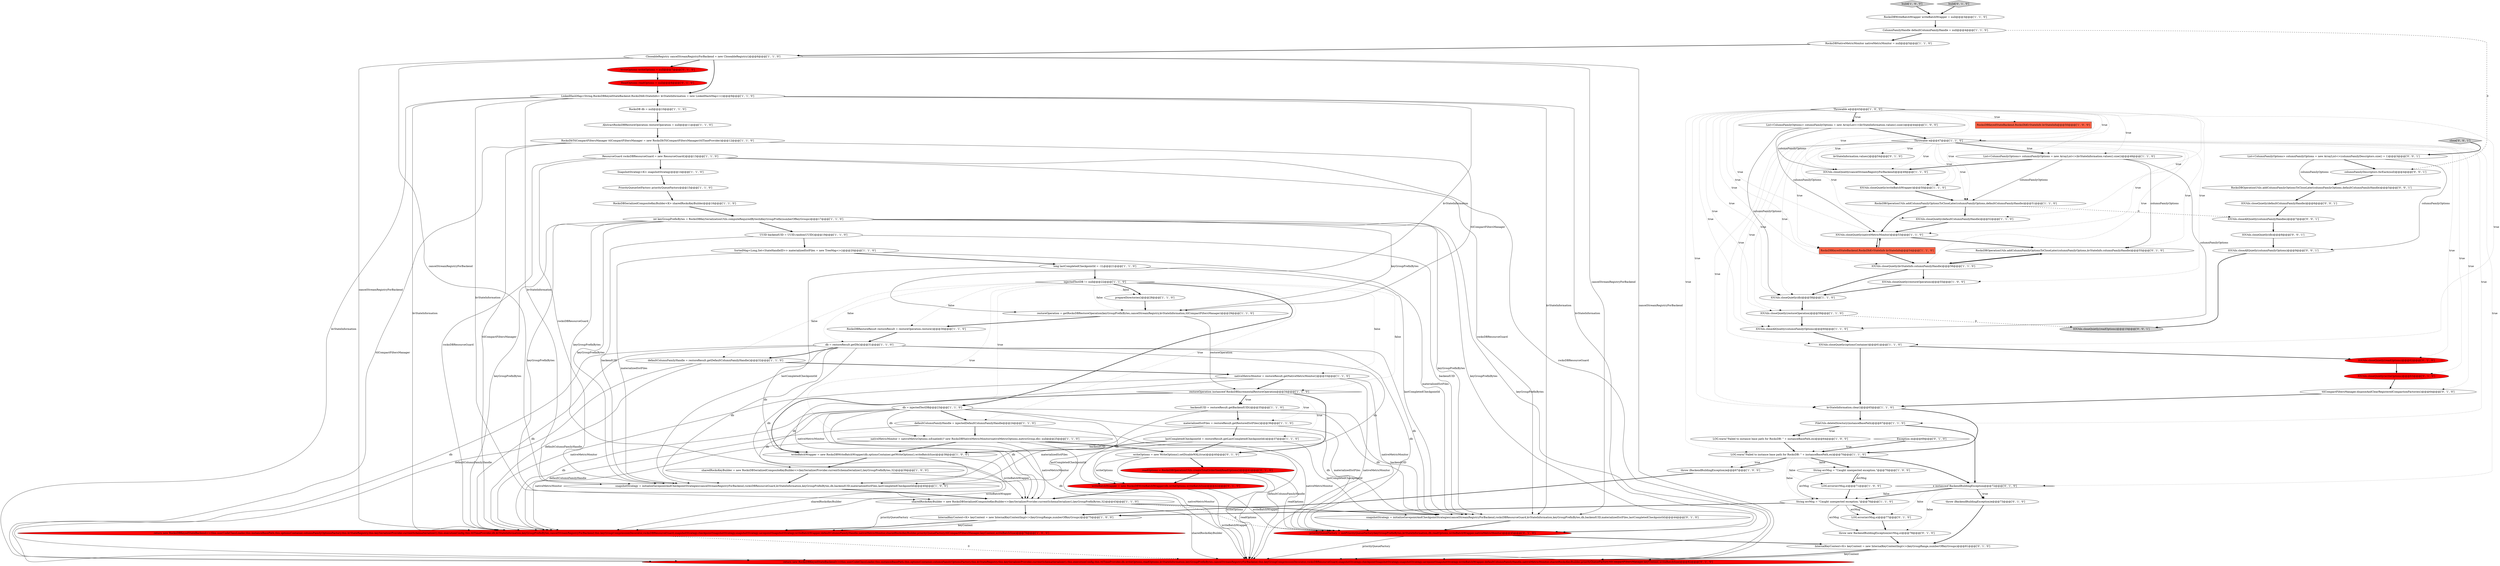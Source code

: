 digraph {
7 [style = filled, label = "db = restoreResult.getDb()@@@31@@@['1', '1', '0']", fillcolor = white, shape = ellipse image = "AAA0AAABBB1BBB"];
62 [style = filled, label = "return new RocksDBKeyedStateBackend<>(this.userCodeClassLoader,this.instanceBasePath,this.optionsContainer,columnFamilyOptionsFactory,this.kvStateRegistry,this.keySerializerProvider.currentSchemaSerializer(),this.executionConfig,this.ttlTimeProvider,db,writeOptions,readOptions,kvStateInformation,keyGroupPrefixBytes,cancelStreamRegistryForBackend,this.keyGroupCompressionDecorator,rocksDBResourceGuard,snapshotStrategy.checkpointSnapshotStrategy,snapshotStrategy.savepointSnapshotStrategy,writeBatchWrapper,defaultColumnFamilyHandle,nativeMetricMonitor,sharedRocksKeyBuilder,priorityQueueFactory,ttlCompactFiltersManager,keyContext,writeBatchSize)@@@82@@@['0', '1', '0']", fillcolor = red, shape = ellipse image = "AAA1AAABBB2BBB"];
74 [style = filled, label = "Exception ex@@@69@@@['0', '1', '0']", fillcolor = white, shape = diamond image = "AAA0AAABBB2BBB"];
1 [style = filled, label = "lastCompletedCheckpointId = restoreResult.getLastCompletedCheckpointId()@@@37@@@['1', '1', '0']", fillcolor = white, shape = ellipse image = "AAA0AAABBB1BBB"];
89 [style = filled, label = "IOUtils.closeQuietly(db)@@@8@@@['0', '0', '1']", fillcolor = white, shape = ellipse image = "AAA0AAABBB3BBB"];
22 [style = filled, label = "nativeMetricMonitor = nativeMetricOptions.isEnabled()? new RocksDBNativeMetricMonitor(nativeMetricOptions,metricGroup,db): null@@@25@@@['1', '1', '0']", fillcolor = white, shape = ellipse image = "AAA0AAABBB1BBB"];
59 [style = filled, label = "IOUtils.closeQuietly(cancelStreamRegistryForBackend)@@@49@@@['1', '1', '0']", fillcolor = white, shape = ellipse image = "AAA0AAABBB1BBB"];
85 [style = filled, label = "IOUtils.closeQuietly(readOptions)@@@10@@@['0', '0', '1']", fillcolor = lightgray, shape = ellipse image = "AAA0AAABBB3BBB"];
19 [style = filled, label = "IOUtils.closeQuietly(restoreOperation)@@@59@@@['1', '1', '0']", fillcolor = white, shape = ellipse image = "AAA0AAABBB1BBB"];
11 [style = filled, label = "LOG.warn(\"Failed to instance base path for RocksDB: \" + instanceBasePath,ex)@@@70@@@['1', '1', '0']", fillcolor = white, shape = ellipse image = "AAA0AAABBB1BBB"];
43 [style = filled, label = "Throwable e@@@47@@@['1', '1', '0']", fillcolor = white, shape = diamond image = "AAA0AAABBB1BBB"];
81 [style = filled, label = "priorityQueueFactory = initPriorityQueueFactory(keyGroupPrefixBytes,kvStateInformation,db,readOptions,writeBatchWrapper,nativeMetricMonitor)@@@45@@@['0', '1', '0']", fillcolor = red, shape = ellipse image = "AAA1AAABBB2BBB"];
50 [style = filled, label = "int keyGroupPrefixBytes = RocksDBKeySerializationUtils.computeRequiredBytesInKeyGroupPrefix(numberOfKeyGroups)@@@17@@@['1', '1', '0']", fillcolor = white, shape = ellipse image = "AAA0AAABBB1BBB"];
35 [style = filled, label = "ColumnFamilyHandle defaultColumnFamilyHandle = null@@@4@@@['1', '1', '0']", fillcolor = white, shape = ellipse image = "AAA0AAABBB1BBB"];
52 [style = filled, label = "IOUtils.closeQuietly(nativeMetricMonitor)@@@53@@@['1', '1', '0']", fillcolor = white, shape = ellipse image = "AAA0AAABBB1BBB"];
47 [style = filled, label = "long lastCompletedCheckpointId = -1L@@@21@@@['1', '1', '0']", fillcolor = white, shape = ellipse image = "AAA0AAABBB1BBB"];
29 [style = filled, label = "String errMsg = \"Caught unexpected exception.\"@@@70@@@['1', '0', '0']", fillcolor = white, shape = ellipse image = "AAA0AAABBB1BBB"];
17 [style = filled, label = "IOUtils.closeAllQuietly(columnFamilyOptions)@@@60@@@['1', '1', '0']", fillcolor = white, shape = ellipse image = "AAA0AAABBB1BBB"];
51 [style = filled, label = "RocksDBOperationUtils.addColumnFamilyOptionsToCloseLater(columnFamilyOptions,defaultColumnFamilyHandle)@@@51@@@['1', '1', '0']", fillcolor = white, shape = ellipse image = "AAA0AAABBB1BBB"];
68 [style = filled, label = "InternalKeyContext<K> keyContext = new InternalKeyContextImpl<>(keyGroupRange,numberOfKeyGroups)@@@81@@@['0', '1', '0']", fillcolor = white, shape = ellipse image = "AAA0AAABBB2BBB"];
45 [style = filled, label = "defaultColumnFamilyHandle = restoreResult.getDefaultColumnFamilyHandle()@@@32@@@['1', '1', '0']", fillcolor = white, shape = ellipse image = "AAA0AAABBB1BBB"];
21 [style = filled, label = "PriorityQueueSetFactory priorityQueueFactory@@@15@@@['1', '1', '0']", fillcolor = white, shape = ellipse image = "AAA0AAABBB1BBB"];
69 [style = filled, label = "kvStateInformation.values()@@@54@@@['0', '1', '0']", fillcolor = white, shape = ellipse image = "AAA0AAABBB2BBB"];
58 [style = filled, label = "RocksDBSerializedCompositeKeyBuilder<K> sharedRocksKeyBuilder@@@16@@@['1', '1', '0']", fillcolor = white, shape = ellipse image = "AAA0AAABBB1BBB"];
83 [style = filled, label = "List<ColumnFamilyOptions> columnFamilyOptions = new ArrayList<>(columnFamilyDescriptors.size() + 1)@@@3@@@['0', '0', '1']", fillcolor = white, shape = ellipse image = "AAA0AAABBB3BBB"];
36 [style = filled, label = "RocksDB db = null@@@10@@@['1', '1', '0']", fillcolor = white, shape = ellipse image = "AAA0AAABBB1BBB"];
70 [style = filled, label = "IOUtils.closeQuietly(writeOptions)@@@63@@@['0', '1', '0']", fillcolor = red, shape = ellipse image = "AAA1AAABBB2BBB"];
9 [style = filled, label = "UUID backendUID = UUID.randomUUID()@@@19@@@['1', '1', '0']", fillcolor = white, shape = ellipse image = "AAA0AAABBB1BBB"];
13 [style = filled, label = "InternalKeyContext<K> keyContext = new InternalKeyContextImpl<>(keyGroupRange,numberOfKeyGroups)@@@75@@@['1', '0', '0']", fillcolor = white, shape = ellipse image = "AAA0AAABBB1BBB"];
61 [style = filled, label = "CloseableRegistry cancelStreamRegistryForBackend = new CloseableRegistry()@@@6@@@['1', '1', '0']", fillcolor = white, shape = ellipse image = "AAA0AAABBB1BBB"];
84 [style = filled, label = "close['0', '0', '1']", fillcolor = lightgray, shape = diamond image = "AAA0AAABBB3BBB"];
57 [style = filled, label = "String errMsg = \"Caught unexpected exception.\"@@@76@@@['1', '1', '0']", fillcolor = white, shape = ellipse image = "AAA0AAABBB1BBB"];
24 [style = filled, label = "IOUtils.closeQuietly(restoreOperation)@@@55@@@['1', '0', '0']", fillcolor = white, shape = ellipse image = "AAA0AAABBB1BBB"];
86 [style = filled, label = "RocksDBOperationUtils.addColumnFamilyOptionsToCloseLater(columnFamilyOptions,defaultColumnFamilyHandle)@@@5@@@['0', '0', '1']", fillcolor = white, shape = ellipse image = "AAA0AAABBB3BBB"];
33 [style = filled, label = "List<ColumnFamilyOptions> columnFamilyOptions = new ArrayList<>(kvStateInformation.values().size())@@@48@@@['1', '1', '0']", fillcolor = white, shape = ellipse image = "AAA0AAABBB1BBB"];
87 [style = filled, label = "IOUtils.closeAllQuietly(columnFamilyOptions)@@@9@@@['0', '0', '1']", fillcolor = white, shape = ellipse image = "AAA0AAABBB3BBB"];
10 [style = filled, label = "snapshotStrategy = initializeSavepointAndCheckpointStrategies(cancelStreamRegistryForBackend,rocksDBResourceGuard,kvStateInformation,keyGroupPrefixBytes,db,backendUID,materializedSstFiles,lastCompletedCheckpointId)@@@40@@@['1', '0', '0']", fillcolor = white, shape = ellipse image = "AAA0AAABBB1BBB"];
72 [style = filled, label = "WriteOptions writeOptions = null@@@7@@@['0', '1', '0']", fillcolor = red, shape = ellipse image = "AAA1AAABBB2BBB"];
20 [style = filled, label = "RocksDBNativeMetricMonitor nativeMetricMonitor = null@@@5@@@['1', '1', '0']", fillcolor = white, shape = ellipse image = "AAA0AAABBB1BBB"];
4 [style = filled, label = "db = injectedTestDB@@@23@@@['1', '1', '0']", fillcolor = white, shape = ellipse image = "AAA0AAABBB1BBB"];
77 [style = filled, label = "throw new BackendBuildingException(errMsg,e)@@@78@@@['0', '1', '0']", fillcolor = white, shape = ellipse image = "AAA0AAABBB2BBB"];
71 [style = filled, label = "e instanceof BackendBuildingException@@@72@@@['0', '1', '0']", fillcolor = white, shape = diamond image = "AAA0AAABBB2BBB"];
23 [style = filled, label = "RocksDBKeyedStateBackend.RocksDbKvStateInfo kvStateInfo@@@50@@@['1', '0', '0']", fillcolor = tomato, shape = box image = "AAA0AAABBB1BBB"];
40 [style = filled, label = "RocksDbTtlCompactFiltersManager ttlCompactFiltersManager = new RocksDbTtlCompactFiltersManager(ttlTimeProvider)@@@12@@@['1', '1', '0']", fillcolor = white, shape = ellipse image = "AAA0AAABBB1BBB"];
79 [style = filled, label = "snapshotStrategy = initializeSavepointAndCheckpointStrategies(cancelStreamRegistryForBackend,rocksDBResourceGuard,kvStateInformation,keyGroupPrefixBytes,db,backendUID,materializedSstFiles,lastCompletedCheckpointId)@@@44@@@['0', '1', '0']", fillcolor = white, shape = ellipse image = "AAA0AAABBB2BBB"];
64 [style = filled, label = "writeBatchWrapper = new RocksDBWriteBatchWrapper(db,writeOptions,writeBatchSize)@@@42@@@['0', '1', '0']", fillcolor = red, shape = ellipse image = "AAA1AAABBB2BBB"];
73 [style = filled, label = "IOUtils.closeQuietly(readOptions)@@@62@@@['0', '1', '0']", fillcolor = red, shape = ellipse image = "AAA1AAABBB2BBB"];
34 [style = filled, label = "injectedTestDB != null@@@22@@@['1', '1', '0']", fillcolor = white, shape = diamond image = "AAA0AAABBB1BBB"];
25 [style = filled, label = "SnapshotStrategy<K> snapshotStrategy@@@14@@@['1', '1', '0']", fillcolor = white, shape = ellipse image = "AAA0AAABBB1BBB"];
32 [style = filled, label = "writeBatchWrapper = new RocksDBWriteBatchWrapper(db,optionsContainer.getWriteOptions(),writeBatchSize)@@@38@@@['1', '0', '0']", fillcolor = white, shape = ellipse image = "AAA0AAABBB1BBB"];
60 [style = filled, label = "build['1', '0', '0']", fillcolor = lightgray, shape = diamond image = "AAA0AAABBB1BBB"];
63 [style = filled, label = "writeOptions = new WriteOptions().setDisableWAL(true)@@@40@@@['0', '1', '0']", fillcolor = white, shape = ellipse image = "AAA0AAABBB2BBB"];
28 [style = filled, label = "throw (BackendBuildingException)e@@@67@@@['1', '0', '0']", fillcolor = white, shape = ellipse image = "AAA0AAABBB1BBB"];
56 [style = filled, label = "List<ColumnFamilyOptions> columnFamilyOptions = new ArrayList<>(kvStateInformation.values().size())@@@44@@@['1', '0', '0']", fillcolor = white, shape = ellipse image = "AAA0AAABBB1BBB"];
66 [style = filled, label = "ReadOptions readOptions = null@@@8@@@['0', '1', '0']", fillcolor = red, shape = ellipse image = "AAA1AAABBB2BBB"];
39 [style = filled, label = "restoreOperation = getRocksDBRestoreOperation(keyGroupPrefixBytes,cancelStreamRegistry,kvStateInformation,ttlCompactFiltersManager)@@@29@@@['1', '1', '0']", fillcolor = white, shape = ellipse image = "AAA0AAABBB1BBB"];
54 [style = filled, label = "backendUID = restoreResult.getBackendUID()@@@35@@@['1', '1', '0']", fillcolor = white, shape = ellipse image = "AAA0AAABBB1BBB"];
76 [style = filled, label = "RocksDBOperationUtils.addColumnFamilyOptionsToCloseLater(columnFamilyOptions,kvStateInfo.columnFamilyHandle)@@@55@@@['0', '1', '0']", fillcolor = white, shape = ellipse image = "AAA0AAABBB2BBB"];
30 [style = filled, label = "Throwable e@@@43@@@['1', '0', '0']", fillcolor = white, shape = diamond image = "AAA0AAABBB1BBB"];
2 [style = filled, label = "RocksDBRestoreResult restoreResult = restoreOperation.restore()@@@30@@@['1', '1', '0']", fillcolor = white, shape = ellipse image = "AAA0AAABBB1BBB"];
80 [style = filled, label = "build['0', '1', '0']", fillcolor = lightgray, shape = diamond image = "AAA0AAABBB2BBB"];
53 [style = filled, label = "RocksDBKeyedStateBackend.RocksDbKvStateInfo kvStateInfo@@@54@@@['1', '1', '0']", fillcolor = tomato, shape = box image = "AAA0AAABBB1BBB"];
37 [style = filled, label = "sharedRocksKeyBuilder = new RocksDBSerializedCompositeKeyBuilder<>(keySerializerProvider.currentSchemaSerializer(),keyGroupPrefixBytes,32)@@@43@@@['1', '1', '0']", fillcolor = white, shape = ellipse image = "AAA0AAABBB1BBB"];
15 [style = filled, label = "IOUtils.closeQuietly(optionsContainer)@@@61@@@['1', '1', '0']", fillcolor = white, shape = ellipse image = "AAA0AAABBB1BBB"];
8 [style = filled, label = "return new RocksDBKeyedStateBackend<>(this.userCodeClassLoader,this.instanceBasePath,this.optionsContainer,columnFamilyOptionsFactory,this.kvStateRegistry,this.keySerializerProvider.currentSchemaSerializer(),this.executionConfig,this.ttlTimeProvider,db,kvStateInformation,keyGroupPrefixBytes,cancelStreamRegistryForBackend,this.keyGroupCompressionDecorator,rocksDBResourceGuard,snapshotStrategy.checkpointSnapshotStrategy,snapshotStrategy.savepointSnapshotStrategy,writeBatchWrapper,defaultColumnFamilyHandle,nativeMetricMonitor,sharedRocksKeyBuilder,priorityQueueFactory,ttlCompactFiltersManager,keyContext,writeBatchSize)@@@76@@@['1', '0', '0']", fillcolor = red, shape = ellipse image = "AAA1AAABBB1BBB"];
67 [style = filled, label = "LOG.error(errMsg,e)@@@77@@@['0', '1', '0']", fillcolor = white, shape = ellipse image = "AAA0AAABBB2BBB"];
49 [style = filled, label = "LinkedHashMap<String,RocksDBKeyedStateBackend.RocksDbKvStateInfo> kvStateInformation = new LinkedHashMap<>()@@@9@@@['1', '1', '0']", fillcolor = white, shape = ellipse image = "AAA0AAABBB1BBB"];
78 [style = filled, label = "readOptions = RocksDBOperationUtils.createTotalOrderSeekReadOptions()@@@41@@@['0', '1', '0']", fillcolor = red, shape = ellipse image = "AAA1AAABBB2BBB"];
6 [style = filled, label = "prepareDirectories()@@@28@@@['1', '1', '0']", fillcolor = white, shape = ellipse image = "AAA0AAABBB1BBB"];
44 [style = filled, label = "IOUtils.closeQuietly(writeBatchWrapper)@@@50@@@['1', '1', '0']", fillcolor = white, shape = ellipse image = "AAA0AAABBB1BBB"];
0 [style = filled, label = "ResourceGuard rocksDBResourceGuard = new ResourceGuard()@@@13@@@['1', '1', '0']", fillcolor = white, shape = ellipse image = "AAA0AAABBB1BBB"];
41 [style = filled, label = "FileUtils.deleteDirectory(instanceBasePath)@@@67@@@['1', '1', '0']", fillcolor = white, shape = ellipse image = "AAA0AAABBB1BBB"];
82 [style = filled, label = "IOUtils.closeAllQuietly(columnFamilyHandles)@@@7@@@['0', '0', '1']", fillcolor = white, shape = ellipse image = "AAA0AAABBB3BBB"];
14 [style = filled, label = "AbstractRocksDBRestoreOperation restoreOperation = null@@@11@@@['1', '1', '0']", fillcolor = white, shape = ellipse image = "AAA0AAABBB1BBB"];
48 [style = filled, label = "defaultColumnFamilyHandle = injectedDefaultColumnFamilyHandle@@@24@@@['1', '1', '0']", fillcolor = white, shape = ellipse image = "AAA0AAABBB1BBB"];
18 [style = filled, label = "RocksDBWriteBatchWrapper writeBatchWrapper = null@@@3@@@['1', '1', '0']", fillcolor = white, shape = ellipse image = "AAA0AAABBB1BBB"];
27 [style = filled, label = "LOG.warn(\"Failed to instance base path for RocksDB: \" + instanceBasePath,ex)@@@64@@@['1', '0', '0']", fillcolor = white, shape = ellipse image = "AAA0AAABBB1BBB"];
38 [style = filled, label = "IOUtils.closeQuietly(db)@@@58@@@['1', '1', '0']", fillcolor = white, shape = ellipse image = "AAA0AAABBB1BBB"];
55 [style = filled, label = "IOUtils.closeQuietly(kvStateInfo.columnFamilyHandle)@@@56@@@['1', '1', '0']", fillcolor = white, shape = ellipse image = "AAA0AAABBB1BBB"];
65 [style = filled, label = "ttlCompactFiltersManager.disposeAndClearRegisteredCompactionFactories()@@@64@@@['0', '1', '0']", fillcolor = white, shape = ellipse image = "AAA0AAABBB2BBB"];
26 [style = filled, label = "SortedMap<Long,Set<StateHandleID>> materializedSstFiles = new TreeMap<>()@@@20@@@['1', '1', '0']", fillcolor = white, shape = ellipse image = "AAA0AAABBB1BBB"];
46 [style = filled, label = "materializedSstFiles = restoreResult.getRestoredSstFiles()@@@36@@@['1', '1', '0']", fillcolor = white, shape = ellipse image = "AAA0AAABBB1BBB"];
75 [style = filled, label = "throw (BackendBuildingException)e@@@73@@@['0', '1', '0']", fillcolor = white, shape = ellipse image = "AAA0AAABBB2BBB"];
3 [style = filled, label = "restoreOperation instanceof RocksDBIncrementalRestoreOperation@@@34@@@['1', '1', '0']", fillcolor = white, shape = diamond image = "AAA0AAABBB1BBB"];
42 [style = filled, label = "kvStateInformation.clear()@@@65@@@['1', '1', '0']", fillcolor = white, shape = ellipse image = "AAA0AAABBB1BBB"];
12 [style = filled, label = "nativeMetricMonitor = restoreResult.getNativeMetricMonitor()@@@33@@@['1', '1', '0']", fillcolor = white, shape = ellipse image = "AAA0AAABBB1BBB"];
31 [style = filled, label = "IOUtils.closeQuietly(defaultColumnFamilyHandle)@@@52@@@['1', '1', '0']", fillcolor = white, shape = ellipse image = "AAA0AAABBB1BBB"];
90 [style = filled, label = "IOUtils.closeQuietly(defaultColumnFamilyHandle)@@@6@@@['0', '0', '1']", fillcolor = white, shape = ellipse image = "AAA0AAABBB3BBB"];
5 [style = filled, label = "sharedRocksKeyBuilder = new RocksDBSerializedCompositeKeyBuilder<>(keySerializerProvider.currentSchemaSerializer(),keyGroupPrefixBytes,32)@@@39@@@['1', '0', '0']", fillcolor = white, shape = ellipse image = "AAA0AAABBB1BBB"];
88 [style = filled, label = "columnFamilyDescriptors.forEach(null)@@@4@@@['0', '0', '1']", fillcolor = white, shape = ellipse image = "AAA0AAABBB3BBB"];
16 [style = filled, label = "LOG.error(errMsg,e)@@@71@@@['1', '0', '0']", fillcolor = white, shape = ellipse image = "AAA0AAABBB1BBB"];
81->62 [style = solid, label="priorityQueueFactory"];
88->86 [style = bold, label=""];
30->44 [style = dotted, label="true"];
58->50 [style = bold, label=""];
42->41 [style = bold, label=""];
12->8 [style = solid, label="nativeMetricMonitor"];
11->57 [style = dotted, label="false"];
65->42 [style = bold, label=""];
83->88 [style = bold, label=""];
56->38 [style = solid, label="columnFamilyOptions"];
43->17 [style = dotted, label="true"];
1->10 [style = solid, label="lastCompletedCheckpointId"];
7->64 [style = solid, label="db"];
70->65 [style = bold, label=""];
37->81 [style = dashed, label="0"];
64->81 [style = solid, label="writeBatchWrapper"];
63->64 [style = solid, label="writeOptions"];
21->58 [style = bold, label=""];
11->29 [style = bold, label=""];
89->87 [style = bold, label=""];
43->51 [style = dotted, label="true"];
37->79 [style = bold, label=""];
32->37 [style = solid, label="writeBatchWrapper"];
50->5 [style = solid, label="keyGroupPrefixBytes"];
30->55 [style = dotted, label="true"];
9->10 [style = solid, label="backendUID"];
54->79 [style = solid, label="backendUID"];
33->17 [style = solid, label="columnFamilyOptions"];
46->79 [style = solid, label="materializedSstFiles"];
49->10 [style = solid, label="kvStateInformation"];
9->26 [style = bold, label=""];
34->12 [style = dotted, label="false"];
44->51 [style = bold, label=""];
34->2 [style = dotted, label="false"];
51->82 [style = dashed, label="0"];
11->16 [style = dotted, label="false"];
12->81 [style = solid, label="nativeMetricMonitor"];
0->10 [style = solid, label="rocksDBResourceGuard"];
57->67 [style = bold, label=""];
56->52 [style = solid, label="columnFamilyOptions"];
76->55 [style = bold, label=""];
33->76 [style = solid, label="columnFamilyOptions"];
0->25 [style = bold, label=""];
43->55 [style = dotted, label="true"];
33->51 [style = solid, label="columnFamilyOptions"];
57->67 [style = solid, label="errMsg"];
83->86 [style = solid, label="columnFamilyOptions"];
22->63 [style = bold, label=""];
75->68 [style = bold, label=""];
18->35 [style = bold, label=""];
11->71 [style = bold, label=""];
4->22 [style = solid, label="db"];
48->62 [style = solid, label="defaultColumnFamilyHandle"];
11->28 [style = dotted, label="true"];
71->67 [style = dotted, label="false"];
37->8 [style = solid, label="priorityQueueFactory"];
64->62 [style = solid, label="writeBatchWrapper"];
30->43 [style = dotted, label="true"];
47->34 [style = bold, label=""];
22->37 [style = solid, label="nativeMetricMonitor"];
83->87 [style = solid, label="columnFamilyOptions"];
50->37 [style = solid, label="keyGroupPrefixBytes"];
4->62 [style = solid, label="db"];
49->36 [style = bold, label=""];
25->21 [style = bold, label=""];
20->61 [style = bold, label=""];
30->33 [style = dotted, label="true"];
56->43 [style = bold, label=""];
57->13 [style = bold, label=""];
61->49 [style = bold, label=""];
7->10 [style = solid, label="db"];
5->10 [style = bold, label=""];
11->28 [style = bold, label=""];
50->79 [style = solid, label="keyGroupPrefixBytes"];
71->77 [style = dotted, label="false"];
35->20 [style = bold, label=""];
63->78 [style = bold, label=""];
48->8 [style = solid, label="defaultColumnFamilyHandle"];
54->46 [style = bold, label=""];
34->6 [style = dotted, label="false"];
53->52 [style = bold, label=""];
46->10 [style = solid, label="materializedSstFiles"];
40->0 [style = bold, label=""];
26->47 [style = bold, label=""];
30->19 [style = dotted, label="true"];
50->8 [style = solid, label="keyGroupPrefixBytes"];
22->32 [style = bold, label=""];
24->38 [style = bold, label=""];
55->38 [style = bold, label=""];
61->62 [style = solid, label="cancelStreamRegistryForBackend"];
3->63 [style = bold, label=""];
79->81 [style = bold, label=""];
36->14 [style = bold, label=""];
71->75 [style = bold, label=""];
5->8 [style = solid, label="sharedRocksKeyBuilder"];
45->62 [style = solid, label="defaultColumnFamilyHandle"];
7->32 [style = solid, label="db"];
55->76 [style = bold, label=""];
61->79 [style = solid, label="cancelStreamRegistryForBackend"];
30->53 [style = dotted, label="true"];
43->59 [style = dotted, label="true"];
3->54 [style = bold, label=""];
26->79 [style = solid, label="materializedSstFiles"];
49->62 [style = solid, label="kvStateInformation"];
34->22 [style = dotted, label="true"];
0->8 [style = solid, label="rocksDBResourceGuard"];
63->62 [style = solid, label="writeOptions"];
27->11 [style = bold, label=""];
81->68 [style = bold, label=""];
61->8 [style = solid, label="cancelStreamRegistryForBackend"];
30->51 [style = dotted, label="true"];
7->81 [style = solid, label="db"];
61->10 [style = solid, label="cancelStreamRegistryForBackend"];
34->7 [style = dotted, label="false"];
17->15 [style = bold, label=""];
7->62 [style = solid, label="db"];
30->23 [style = dotted, label="true"];
1->32 [style = bold, label=""];
43->33 [style = bold, label=""];
90->82 [style = bold, label=""];
74->11 [style = bold, label=""];
30->56 [style = dotted, label="true"];
41->71 [style = bold, label=""];
34->45 [style = dotted, label="false"];
59->44 [style = bold, label=""];
12->62 [style = solid, label="nativeMetricMonitor"];
43->52 [style = dotted, label="true"];
37->13 [style = bold, label=""];
43->69 [style = dotted, label="true"];
1->63 [style = bold, label=""];
66->49 [style = bold, label=""];
6->39 [style = bold, label=""];
29->16 [style = bold, label=""];
3->1 [style = dotted, label="true"];
61->72 [style = bold, label=""];
82->89 [style = bold, label=""];
49->8 [style = solid, label="kvStateInformation"];
4->64 [style = solid, label="db"];
4->32 [style = solid, label="db"];
4->8 [style = solid, label="db"];
43->38 [style = dotted, label="true"];
34->39 [style = dotted, label="false"];
67->77 [style = bold, label=""];
7->8 [style = solid, label="db"];
30->42 [style = dotted, label="true"];
87->85 [style = bold, label=""];
41->27 [style = bold, label=""];
31->52 [style = bold, label=""];
86->90 [style = bold, label=""];
0->62 [style = solid, label="rocksDBResourceGuard"];
7->79 [style = solid, label="db"];
43->70 [style = dotted, label="true"];
0->79 [style = solid, label="rocksDBResourceGuard"];
78->62 [style = solid, label="readOptions"];
78->64 [style = bold, label=""];
8->62 [style = dashed, label="0"];
50->81 [style = solid, label="keyGroupPrefixBytes"];
39->3 [style = solid, label="restoreOperation"];
71->75 [style = dotted, label="true"];
78->81 [style = solid, label="readOptions"];
19->17 [style = bold, label=""];
13->8 [style = solid, label="keyContext"];
51->52 [style = bold, label=""];
73->70 [style = bold, label=""];
77->68 [style = bold, label=""];
34->48 [style = dotted, label="true"];
35->88 [style = dashed, label="0"];
32->8 [style = solid, label="writeBatchWrapper"];
38->19 [style = bold, label=""];
80->18 [style = bold, label=""];
64->37 [style = bold, label=""];
11->29 [style = dotted, label="false"];
43->44 [style = dotted, label="true"];
19->85 [style = dashed, label="0"];
60->18 [style = bold, label=""];
71->57 [style = dotted, label="false"];
22->8 [style = solid, label="nativeMetricMonitor"];
43->53 [style = dotted, label="true"];
4->10 [style = solid, label="db"];
29->57 [style = solid, label="errMsg"];
42->11 [style = bold, label=""];
3->46 [style = dotted, label="true"];
7->37 [style = solid, label="db"];
39->2 [style = bold, label=""];
33->59 [style = bold, label=""];
3->54 [style = dotted, label="true"];
34->4 [style = dotted, label="true"];
43->33 [style = dotted, label="true"];
57->77 [style = solid, label="errMsg"];
40->8 [style = solid, label="ttlCompactFiltersManager"];
50->62 [style = solid, label="keyGroupPrefixBytes"];
30->38 [style = dotted, label="true"];
12->3 [style = bold, label=""];
47->10 [style = solid, label="lastCompletedCheckpointId"];
30->17 [style = dotted, label="true"];
4->48 [style = bold, label=""];
30->11 [style = dotted, label="true"];
43->76 [style = dotted, label="true"];
47->79 [style = solid, label="lastCompletedCheckpointId"];
49->37 [style = solid, label="kvStateInformation"];
30->31 [style = dotted, label="true"];
30->52 [style = dotted, label="true"];
10->37 [style = bold, label=""];
12->37 [style = solid, label="nativeMetricMonitor"];
37->62 [style = solid, label="sharedRocksKeyBuilder"];
53->55 [style = bold, label=""];
4->37 [style = solid, label="db"];
32->5 [style = bold, label=""];
41->27 [style = dotted, label="true"];
50->9 [style = bold, label=""];
52->53 [style = bold, label=""];
30->24 [style = dotted, label="true"];
43->71 [style = dotted, label="true"];
52->76 [style = bold, label=""];
43->15 [style = dotted, label="true"];
68->62 [style = bold, label=""];
56->59 [style = solid, label="columnFamilyOptions"];
55->24 [style = bold, label=""];
74->11 [style = dotted, label="true"];
28->13 [style = bold, label=""];
48->22 [style = bold, label=""];
1->79 [style = solid, label="lastCompletedCheckpointId"];
29->16 [style = solid, label="errMsg"];
49->79 [style = solid, label="kvStateInformation"];
43->73 [style = dotted, label="true"];
43->42 [style = dotted, label="true"];
49->81 [style = solid, label="kvStateInformation"];
22->81 [style = solid, label="nativeMetricMonitor"];
68->62 [style = solid, label="keyContext"];
45->12 [style = bold, label=""];
7->45 [style = bold, label=""];
71->57 [style = bold, label=""];
54->10 [style = solid, label="backendUID"];
40->62 [style = solid, label="ttlCompactFiltersManager"];
15->42 [style = bold, label=""];
46->1 [style = bold, label=""];
30->59 [style = dotted, label="true"];
9->79 [style = solid, label="backendUID"];
16->57 [style = bold, label=""];
45->8 [style = solid, label="defaultColumnFamilyHandle"];
34->6 [style = bold, label=""];
4->81 [style = solid, label="db"];
30->56 [style = bold, label=""];
49->39 [style = solid, label="kvStateInformation"];
43->41 [style = dotted, label="true"];
34->4 [style = bold, label=""];
40->39 [style = solid, label="ttlCompactFiltersManager"];
43->31 [style = dotted, label="true"];
43->65 [style = dotted, label="true"];
72->66 [style = bold, label=""];
2->7 [style = bold, label=""];
51->31 [style = bold, label=""];
13->8 [style = bold, label=""];
50->10 [style = solid, label="keyGroupPrefixBytes"];
3->32 [style = bold, label=""];
26->10 [style = solid, label="materializedSstFiles"];
22->62 [style = solid, label="nativeMetricMonitor"];
30->15 [style = dotted, label="true"];
43->19 [style = dotted, label="true"];
84->83 [style = bold, label=""];
14->40 [style = bold, label=""];
4->79 [style = solid, label="db"];
15->73 [style = bold, label=""];
50->39 [style = solid, label="keyGroupPrefixBytes"];
34->3 [style = dotted, label="false"];
}
